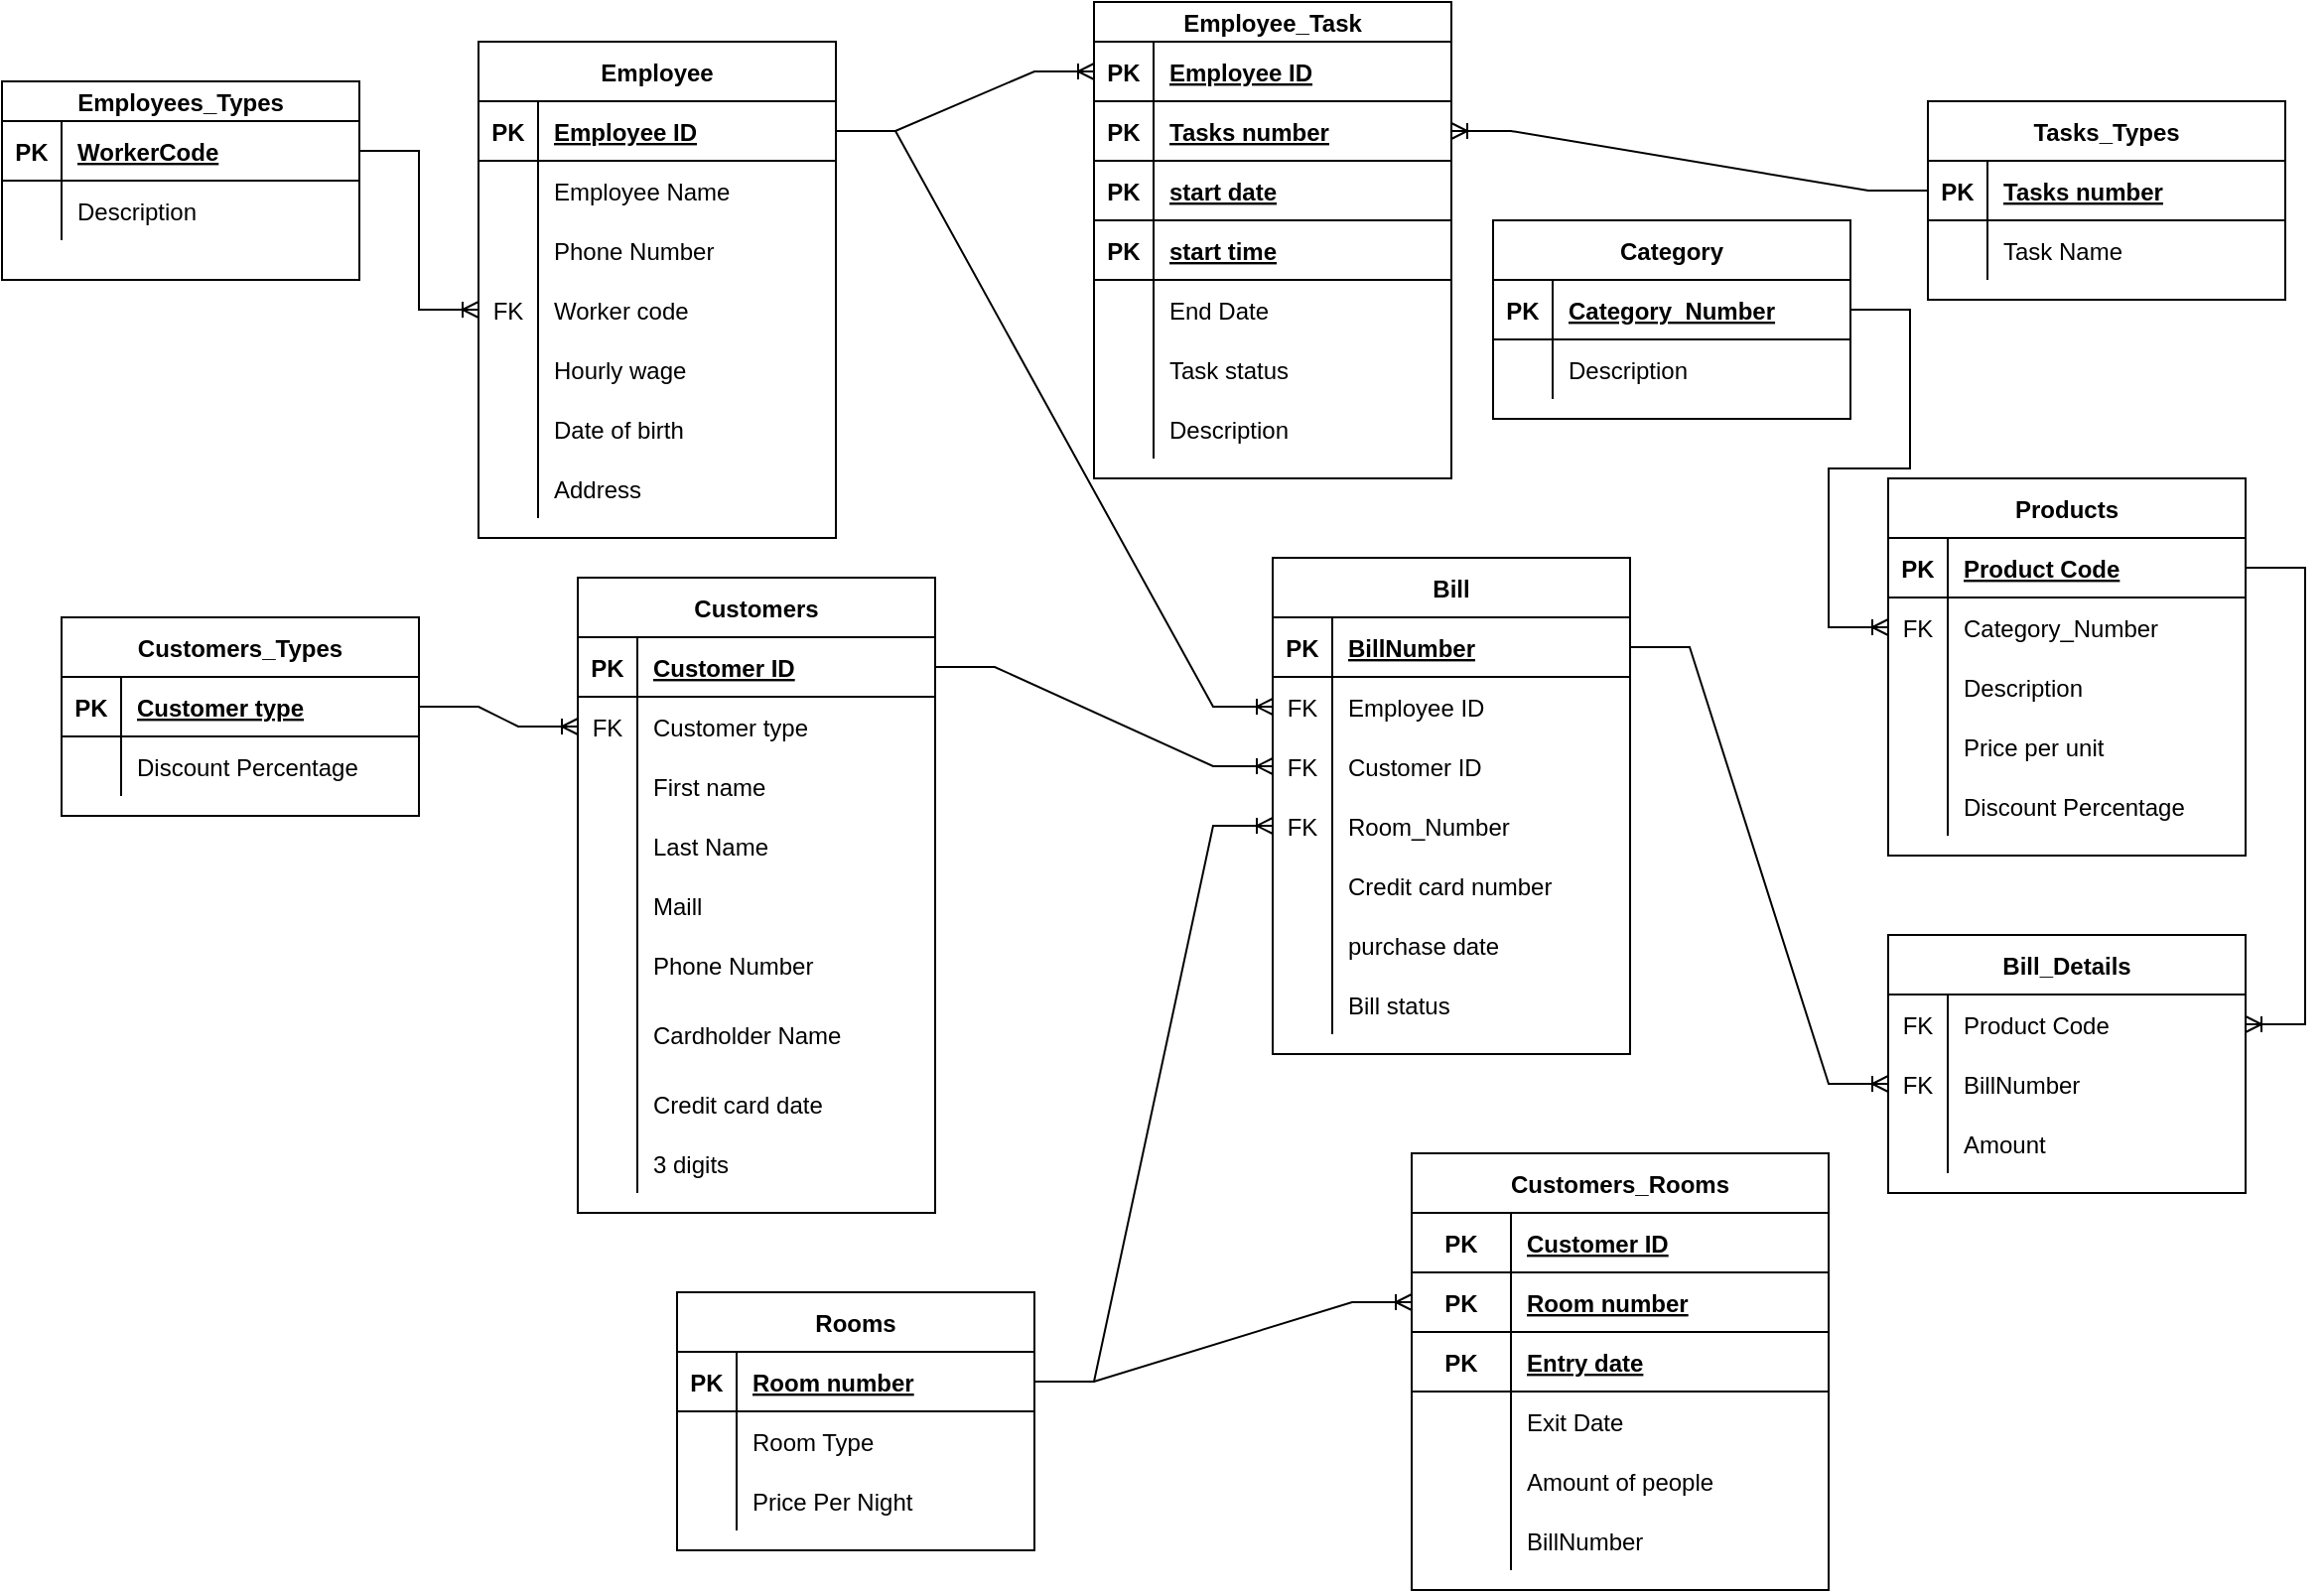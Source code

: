 <mxfile version="20.0.4" type="device"><diagram id="3R-ODE1MdLI807U1HKGz" name="Page-1"><mxGraphModel dx="1826" dy="787" grid="1" gridSize="10" guides="1" tooltips="1" connect="1" arrows="1" fold="1" page="1" pageScale="1" pageWidth="827" pageHeight="1169" math="0" shadow="0"><root><mxCell id="0"/><mxCell id="1" parent="0"/><mxCell id="Ft46z33UBkrA5PGgCABI-1" value="Employees_Types" style="shape=table;startSize=20;container=1;collapsible=1;childLayout=tableLayout;fixedRows=1;rowLines=0;fontStyle=1;align=center;resizeLast=1;" parent="1" vertex="1"><mxGeometry x="310" y="150" width="180" height="100" as="geometry"/></mxCell><mxCell id="Ft46z33UBkrA5PGgCABI-2" value="" style="shape=partialRectangle;collapsible=0;dropTarget=0;pointerEvents=0;fillColor=none;top=0;left=0;bottom=1;right=0;points=[[0,0.5],[1,0.5]];portConstraint=eastwest;" parent="Ft46z33UBkrA5PGgCABI-1" vertex="1"><mxGeometry y="20" width="180" height="30" as="geometry"/></mxCell><mxCell id="Ft46z33UBkrA5PGgCABI-3" value="PK" style="shape=partialRectangle;connectable=0;fillColor=none;top=0;left=0;bottom=0;right=0;fontStyle=1;overflow=hidden;" parent="Ft46z33UBkrA5PGgCABI-2" vertex="1"><mxGeometry width="30" height="30" as="geometry"><mxRectangle width="30" height="30" as="alternateBounds"/></mxGeometry></mxCell><mxCell id="Ft46z33UBkrA5PGgCABI-4" value="WorkerCode" style="shape=partialRectangle;connectable=0;fillColor=none;top=0;left=0;bottom=0;right=0;align=left;spacingLeft=6;fontStyle=5;overflow=hidden;" parent="Ft46z33UBkrA5PGgCABI-2" vertex="1"><mxGeometry x="30" width="150" height="30" as="geometry"><mxRectangle width="150" height="30" as="alternateBounds"/></mxGeometry></mxCell><mxCell id="Ft46z33UBkrA5PGgCABI-5" value="" style="shape=partialRectangle;collapsible=0;dropTarget=0;pointerEvents=0;fillColor=none;top=0;left=0;bottom=0;right=0;points=[[0,0.5],[1,0.5]];portConstraint=eastwest;" parent="Ft46z33UBkrA5PGgCABI-1" vertex="1"><mxGeometry y="50" width="180" height="30" as="geometry"/></mxCell><mxCell id="Ft46z33UBkrA5PGgCABI-6" value="" style="shape=partialRectangle;connectable=0;fillColor=none;top=0;left=0;bottom=0;right=0;editable=1;overflow=hidden;" parent="Ft46z33UBkrA5PGgCABI-5" vertex="1"><mxGeometry width="30" height="30" as="geometry"><mxRectangle width="30" height="30" as="alternateBounds"/></mxGeometry></mxCell><mxCell id="Ft46z33UBkrA5PGgCABI-7" value="Description" style="shape=partialRectangle;connectable=0;fillColor=none;top=0;left=0;bottom=0;right=0;align=left;spacingLeft=6;overflow=hidden;" parent="Ft46z33UBkrA5PGgCABI-5" vertex="1"><mxGeometry x="30" width="150" height="30" as="geometry"><mxRectangle width="150" height="30" as="alternateBounds"/></mxGeometry></mxCell><mxCell id="Ft46z33UBkrA5PGgCABI-14" value="Employee" style="shape=table;startSize=30;container=1;collapsible=1;childLayout=tableLayout;fixedRows=1;rowLines=0;fontStyle=1;align=center;resizeLast=1;" parent="1" vertex="1"><mxGeometry x="550" y="130" width="180" height="250" as="geometry"/></mxCell><mxCell id="Ft46z33UBkrA5PGgCABI-15" value="" style="shape=partialRectangle;collapsible=0;dropTarget=0;pointerEvents=0;fillColor=none;top=0;left=0;bottom=1;right=0;points=[[0,0.5],[1,0.5]];portConstraint=eastwest;" parent="Ft46z33UBkrA5PGgCABI-14" vertex="1"><mxGeometry y="30" width="180" height="30" as="geometry"/></mxCell><mxCell id="Ft46z33UBkrA5PGgCABI-16" value="PK" style="shape=partialRectangle;connectable=0;fillColor=none;top=0;left=0;bottom=0;right=0;fontStyle=1;overflow=hidden;" parent="Ft46z33UBkrA5PGgCABI-15" vertex="1"><mxGeometry width="30" height="30" as="geometry"><mxRectangle width="30" height="30" as="alternateBounds"/></mxGeometry></mxCell><mxCell id="Ft46z33UBkrA5PGgCABI-17" value="Employee ID" style="shape=partialRectangle;connectable=0;fillColor=none;top=0;left=0;bottom=0;right=0;align=left;spacingLeft=6;fontStyle=5;overflow=hidden;" parent="Ft46z33UBkrA5PGgCABI-15" vertex="1"><mxGeometry x="30" width="150" height="30" as="geometry"><mxRectangle width="150" height="30" as="alternateBounds"/></mxGeometry></mxCell><mxCell id="Ft46z33UBkrA5PGgCABI-18" value="" style="shape=partialRectangle;collapsible=0;dropTarget=0;pointerEvents=0;fillColor=none;top=0;left=0;bottom=0;right=0;points=[[0,0.5],[1,0.5]];portConstraint=eastwest;" parent="Ft46z33UBkrA5PGgCABI-14" vertex="1"><mxGeometry y="60" width="180" height="30" as="geometry"/></mxCell><mxCell id="Ft46z33UBkrA5PGgCABI-19" value="" style="shape=partialRectangle;connectable=0;fillColor=none;top=0;left=0;bottom=0;right=0;editable=1;overflow=hidden;" parent="Ft46z33UBkrA5PGgCABI-18" vertex="1"><mxGeometry width="30" height="30" as="geometry"><mxRectangle width="30" height="30" as="alternateBounds"/></mxGeometry></mxCell><mxCell id="Ft46z33UBkrA5PGgCABI-20" value="Employee Name" style="shape=partialRectangle;connectable=0;fillColor=none;top=0;left=0;bottom=0;right=0;align=left;spacingLeft=6;overflow=hidden;" parent="Ft46z33UBkrA5PGgCABI-18" vertex="1"><mxGeometry x="30" width="150" height="30" as="geometry"><mxRectangle width="150" height="30" as="alternateBounds"/></mxGeometry></mxCell><mxCell id="Ft46z33UBkrA5PGgCABI-21" value="" style="shape=partialRectangle;collapsible=0;dropTarget=0;pointerEvents=0;fillColor=none;top=0;left=0;bottom=0;right=0;points=[[0,0.5],[1,0.5]];portConstraint=eastwest;" parent="Ft46z33UBkrA5PGgCABI-14" vertex="1"><mxGeometry y="90" width="180" height="30" as="geometry"/></mxCell><mxCell id="Ft46z33UBkrA5PGgCABI-22" value="" style="shape=partialRectangle;connectable=0;fillColor=none;top=0;left=0;bottom=0;right=0;editable=1;overflow=hidden;" parent="Ft46z33UBkrA5PGgCABI-21" vertex="1"><mxGeometry width="30" height="30" as="geometry"><mxRectangle width="30" height="30" as="alternateBounds"/></mxGeometry></mxCell><mxCell id="Ft46z33UBkrA5PGgCABI-23" value="Phone Number" style="shape=partialRectangle;connectable=0;fillColor=none;top=0;left=0;bottom=0;right=0;align=left;spacingLeft=6;overflow=hidden;" parent="Ft46z33UBkrA5PGgCABI-21" vertex="1"><mxGeometry x="30" width="150" height="30" as="geometry"><mxRectangle width="150" height="30" as="alternateBounds"/></mxGeometry></mxCell><mxCell id="Ft46z33UBkrA5PGgCABI-27" value="" style="shape=partialRectangle;collapsible=0;dropTarget=0;pointerEvents=0;fillColor=none;top=0;left=0;bottom=0;right=0;points=[[0,0.5],[1,0.5]];portConstraint=eastwest;" parent="Ft46z33UBkrA5PGgCABI-14" vertex="1"><mxGeometry y="120" width="180" height="30" as="geometry"/></mxCell><mxCell id="Ft46z33UBkrA5PGgCABI-28" value="FK" style="shape=partialRectangle;connectable=0;fillColor=none;top=0;left=0;bottom=0;right=0;fontStyle=0;overflow=hidden;" parent="Ft46z33UBkrA5PGgCABI-27" vertex="1"><mxGeometry width="30" height="30" as="geometry"><mxRectangle width="30" height="30" as="alternateBounds"/></mxGeometry></mxCell><mxCell id="Ft46z33UBkrA5PGgCABI-29" value="Worker code" style="shape=partialRectangle;connectable=0;fillColor=none;top=0;left=0;bottom=0;right=0;align=left;spacingLeft=6;fontStyle=0;overflow=hidden;" parent="Ft46z33UBkrA5PGgCABI-27" vertex="1"><mxGeometry x="30" width="150" height="30" as="geometry"><mxRectangle width="150" height="30" as="alternateBounds"/></mxGeometry></mxCell><mxCell id="Ft46z33UBkrA5PGgCABI-24" value="" style="shape=partialRectangle;collapsible=0;dropTarget=0;pointerEvents=0;fillColor=none;top=0;left=0;bottom=0;right=0;points=[[0,0.5],[1,0.5]];portConstraint=eastwest;" parent="Ft46z33UBkrA5PGgCABI-14" vertex="1"><mxGeometry y="150" width="180" height="30" as="geometry"/></mxCell><mxCell id="Ft46z33UBkrA5PGgCABI-25" value="" style="shape=partialRectangle;connectable=0;fillColor=none;top=0;left=0;bottom=0;right=0;editable=1;overflow=hidden;" parent="Ft46z33UBkrA5PGgCABI-24" vertex="1"><mxGeometry width="30" height="30" as="geometry"><mxRectangle width="30" height="30" as="alternateBounds"/></mxGeometry></mxCell><mxCell id="Ft46z33UBkrA5PGgCABI-26" value="Hourly wage" style="shape=partialRectangle;connectable=0;fillColor=none;top=0;left=0;bottom=0;right=0;align=left;spacingLeft=6;overflow=hidden;" parent="Ft46z33UBkrA5PGgCABI-24" vertex="1"><mxGeometry x="30" width="150" height="30" as="geometry"><mxRectangle width="150" height="30" as="alternateBounds"/></mxGeometry></mxCell><mxCell id="srw847DepCw4jBBy-Ch2-3" value="" style="shape=tableRow;horizontal=0;startSize=0;swimlaneHead=0;swimlaneBody=0;fillColor=none;collapsible=0;dropTarget=0;points=[[0,0.5],[1,0.5]];portConstraint=eastwest;top=0;left=0;right=0;bottom=0;" parent="Ft46z33UBkrA5PGgCABI-14" vertex="1"><mxGeometry y="180" width="180" height="30" as="geometry"/></mxCell><mxCell id="srw847DepCw4jBBy-Ch2-4" value="" style="shape=partialRectangle;connectable=0;fillColor=none;top=0;left=0;bottom=0;right=0;editable=1;overflow=hidden;" parent="srw847DepCw4jBBy-Ch2-3" vertex="1"><mxGeometry width="30" height="30" as="geometry"><mxRectangle width="30" height="30" as="alternateBounds"/></mxGeometry></mxCell><mxCell id="srw847DepCw4jBBy-Ch2-5" value="Date of birth" style="shape=partialRectangle;connectable=0;fillColor=none;top=0;left=0;bottom=0;right=0;align=left;spacingLeft=6;overflow=hidden;" parent="srw847DepCw4jBBy-Ch2-3" vertex="1"><mxGeometry x="30" width="150" height="30" as="geometry"><mxRectangle width="150" height="30" as="alternateBounds"/></mxGeometry></mxCell><mxCell id="srw847DepCw4jBBy-Ch2-6" value="" style="shape=tableRow;horizontal=0;startSize=0;swimlaneHead=0;swimlaneBody=0;fillColor=none;collapsible=0;dropTarget=0;points=[[0,0.5],[1,0.5]];portConstraint=eastwest;top=0;left=0;right=0;bottom=0;" parent="Ft46z33UBkrA5PGgCABI-14" vertex="1"><mxGeometry y="210" width="180" height="30" as="geometry"/></mxCell><mxCell id="srw847DepCw4jBBy-Ch2-7" value="" style="shape=partialRectangle;connectable=0;fillColor=none;top=0;left=0;bottom=0;right=0;editable=1;overflow=hidden;" parent="srw847DepCw4jBBy-Ch2-6" vertex="1"><mxGeometry width="30" height="30" as="geometry"><mxRectangle width="30" height="30" as="alternateBounds"/></mxGeometry></mxCell><mxCell id="srw847DepCw4jBBy-Ch2-8" value="Address" style="shape=partialRectangle;connectable=0;fillColor=none;top=0;left=0;bottom=0;right=0;align=left;spacingLeft=6;overflow=hidden;" parent="srw847DepCw4jBBy-Ch2-6" vertex="1"><mxGeometry x="30" width="150" height="30" as="geometry"><mxRectangle width="150" height="30" as="alternateBounds"/></mxGeometry></mxCell><mxCell id="Ft46z33UBkrA5PGgCABI-30" value="" style="edgeStyle=entityRelationEdgeStyle;fontSize=12;html=1;endArrow=ERoneToMany;rounded=0;exitX=1;exitY=0.5;exitDx=0;exitDy=0;entryX=0;entryY=0.5;entryDx=0;entryDy=0;" parent="1" source="Ft46z33UBkrA5PGgCABI-2" target="Ft46z33UBkrA5PGgCABI-27" edge="1"><mxGeometry width="100" height="100" relative="1" as="geometry"><mxPoint x="360" y="310" as="sourcePoint"/><mxPoint x="460" y="210" as="targetPoint"/></mxGeometry></mxCell><mxCell id="Ft46z33UBkrA5PGgCABI-31" value="Tasks_Types" style="shape=table;startSize=30;container=1;collapsible=1;childLayout=tableLayout;fixedRows=1;rowLines=0;fontStyle=1;align=center;resizeLast=1;" parent="1" vertex="1"><mxGeometry x="1280" y="160" width="180" height="100" as="geometry"/></mxCell><mxCell id="Ft46z33UBkrA5PGgCABI-32" value="" style="shape=partialRectangle;collapsible=0;dropTarget=0;pointerEvents=0;fillColor=none;top=0;left=0;bottom=1;right=0;points=[[0,0.5],[1,0.5]];portConstraint=eastwest;" parent="Ft46z33UBkrA5PGgCABI-31" vertex="1"><mxGeometry y="30" width="180" height="30" as="geometry"/></mxCell><mxCell id="Ft46z33UBkrA5PGgCABI-33" value="PK" style="shape=partialRectangle;connectable=0;fillColor=none;top=0;left=0;bottom=0;right=0;fontStyle=1;overflow=hidden;" parent="Ft46z33UBkrA5PGgCABI-32" vertex="1"><mxGeometry width="30" height="30" as="geometry"><mxRectangle width="30" height="30" as="alternateBounds"/></mxGeometry></mxCell><mxCell id="Ft46z33UBkrA5PGgCABI-34" value="Tasks number" style="shape=partialRectangle;connectable=0;fillColor=none;top=0;left=0;bottom=0;right=0;align=left;spacingLeft=6;fontStyle=5;overflow=hidden;" parent="Ft46z33UBkrA5PGgCABI-32" vertex="1"><mxGeometry x="30" width="150" height="30" as="geometry"><mxRectangle width="150" height="30" as="alternateBounds"/></mxGeometry></mxCell><mxCell id="srw847DepCw4jBBy-Ch2-9" value="" style="shape=tableRow;horizontal=0;startSize=0;swimlaneHead=0;swimlaneBody=0;fillColor=none;collapsible=0;dropTarget=0;points=[[0,0.5],[1,0.5]];portConstraint=eastwest;top=0;left=0;right=0;bottom=0;" parent="Ft46z33UBkrA5PGgCABI-31" vertex="1"><mxGeometry y="60" width="180" height="30" as="geometry"/></mxCell><mxCell id="srw847DepCw4jBBy-Ch2-10" value="" style="shape=partialRectangle;connectable=0;fillColor=none;top=0;left=0;bottom=0;right=0;editable=1;overflow=hidden;" parent="srw847DepCw4jBBy-Ch2-9" vertex="1"><mxGeometry width="30" height="30" as="geometry"><mxRectangle width="30" height="30" as="alternateBounds"/></mxGeometry></mxCell><mxCell id="srw847DepCw4jBBy-Ch2-11" value="Task Name" style="shape=partialRectangle;connectable=0;fillColor=none;top=0;left=0;bottom=0;right=0;align=left;spacingLeft=6;overflow=hidden;" parent="srw847DepCw4jBBy-Ch2-9" vertex="1"><mxGeometry x="30" width="150" height="30" as="geometry"><mxRectangle width="150" height="30" as="alternateBounds"/></mxGeometry></mxCell><mxCell id="Ft46z33UBkrA5PGgCABI-47" value="" style="edgeStyle=entityRelationEdgeStyle;fontSize=12;html=1;endArrow=ERoneToMany;rounded=0;exitX=1;exitY=0.5;exitDx=0;exitDy=0;entryX=0;entryY=0.5;entryDx=0;entryDy=0;" parent="1" source="Ft46z33UBkrA5PGgCABI-15" target="gAj4XBcvzSvpKZZBXhv4-2" edge="1"><mxGeometry width="100" height="100" relative="1" as="geometry"><mxPoint x="360" y="300" as="sourcePoint"/><mxPoint x="730" y="250" as="targetPoint"/></mxGeometry></mxCell><mxCell id="Ft46z33UBkrA5PGgCABI-48" value="Rooms" style="shape=table;startSize=30;container=1;collapsible=1;childLayout=tableLayout;fixedRows=1;rowLines=0;fontStyle=1;align=center;resizeLast=1;" parent="1" vertex="1"><mxGeometry x="650" y="760" width="180" height="130" as="geometry"/></mxCell><mxCell id="Ft46z33UBkrA5PGgCABI-49" value="" style="shape=partialRectangle;collapsible=0;dropTarget=0;pointerEvents=0;fillColor=none;top=0;left=0;bottom=1;right=0;points=[[0,0.5],[1,0.5]];portConstraint=eastwest;" parent="Ft46z33UBkrA5PGgCABI-48" vertex="1"><mxGeometry y="30" width="180" height="30" as="geometry"/></mxCell><mxCell id="Ft46z33UBkrA5PGgCABI-50" value="PK" style="shape=partialRectangle;connectable=0;fillColor=none;top=0;left=0;bottom=0;right=0;fontStyle=1;overflow=hidden;" parent="Ft46z33UBkrA5PGgCABI-49" vertex="1"><mxGeometry width="30" height="30" as="geometry"><mxRectangle width="30" height="30" as="alternateBounds"/></mxGeometry></mxCell><mxCell id="Ft46z33UBkrA5PGgCABI-51" value="Room number" style="shape=partialRectangle;connectable=0;fillColor=none;top=0;left=0;bottom=0;right=0;align=left;spacingLeft=6;fontStyle=5;overflow=hidden;" parent="Ft46z33UBkrA5PGgCABI-49" vertex="1"><mxGeometry x="30" width="150" height="30" as="geometry"><mxRectangle width="150" height="30" as="alternateBounds"/></mxGeometry></mxCell><mxCell id="srw847DepCw4jBBy-Ch2-20" value="" style="shape=tableRow;horizontal=0;startSize=0;swimlaneHead=0;swimlaneBody=0;fillColor=none;collapsible=0;dropTarget=0;points=[[0,0.5],[1,0.5]];portConstraint=eastwest;top=0;left=0;right=0;bottom=0;" parent="Ft46z33UBkrA5PGgCABI-48" vertex="1"><mxGeometry y="60" width="180" height="30" as="geometry"/></mxCell><mxCell id="srw847DepCw4jBBy-Ch2-21" value="" style="shape=partialRectangle;connectable=0;fillColor=none;top=0;left=0;bottom=0;right=0;editable=1;overflow=hidden;" parent="srw847DepCw4jBBy-Ch2-20" vertex="1"><mxGeometry width="30" height="30" as="geometry"><mxRectangle width="30" height="30" as="alternateBounds"/></mxGeometry></mxCell><mxCell id="srw847DepCw4jBBy-Ch2-22" value="Room Type" style="shape=partialRectangle;connectable=0;fillColor=none;top=0;left=0;bottom=0;right=0;align=left;spacingLeft=6;overflow=hidden;" parent="srw847DepCw4jBBy-Ch2-20" vertex="1"><mxGeometry x="30" width="150" height="30" as="geometry"><mxRectangle width="150" height="30" as="alternateBounds"/></mxGeometry></mxCell><mxCell id="srw847DepCw4jBBy-Ch2-23" value="" style="shape=tableRow;horizontal=0;startSize=0;swimlaneHead=0;swimlaneBody=0;fillColor=none;collapsible=0;dropTarget=0;points=[[0,0.5],[1,0.5]];portConstraint=eastwest;top=0;left=0;right=0;bottom=0;" parent="Ft46z33UBkrA5PGgCABI-48" vertex="1"><mxGeometry y="90" width="180" height="30" as="geometry"/></mxCell><mxCell id="srw847DepCw4jBBy-Ch2-24" value="" style="shape=partialRectangle;connectable=0;fillColor=none;top=0;left=0;bottom=0;right=0;editable=1;overflow=hidden;" parent="srw847DepCw4jBBy-Ch2-23" vertex="1"><mxGeometry width="30" height="30" as="geometry"><mxRectangle width="30" height="30" as="alternateBounds"/></mxGeometry></mxCell><mxCell id="srw847DepCw4jBBy-Ch2-25" value="Price Per Night" style="shape=partialRectangle;connectable=0;fillColor=none;top=0;left=0;bottom=0;right=0;align=left;spacingLeft=6;overflow=hidden;" parent="srw847DepCw4jBBy-Ch2-23" vertex="1"><mxGeometry x="30" width="150" height="30" as="geometry"><mxRectangle width="150" height="30" as="alternateBounds"/></mxGeometry></mxCell><mxCell id="Ft46z33UBkrA5PGgCABI-64" value="Customers_Rooms" style="shape=table;startSize=30;container=1;collapsible=1;childLayout=tableLayout;fixedRows=1;rowLines=0;fontStyle=1;align=center;resizeLast=1;" parent="1" vertex="1"><mxGeometry x="1020" y="690" width="210" height="220" as="geometry"/></mxCell><mxCell id="gAj4XBcvzSvpKZZBXhv4-71" value="" style="shape=tableRow;horizontal=0;startSize=0;swimlaneHead=0;swimlaneBody=0;fillColor=none;collapsible=0;dropTarget=0;points=[[0,0.5],[1,0.5]];portConstraint=eastwest;top=0;left=0;right=0;bottom=1;" parent="Ft46z33UBkrA5PGgCABI-64" vertex="1"><mxGeometry y="30" width="210" height="30" as="geometry"/></mxCell><mxCell id="gAj4XBcvzSvpKZZBXhv4-72" value="PK" style="shape=partialRectangle;connectable=0;fillColor=none;top=0;left=0;bottom=0;right=0;fontStyle=1;overflow=hidden;" parent="gAj4XBcvzSvpKZZBXhv4-71" vertex="1"><mxGeometry width="50" height="30" as="geometry"><mxRectangle width="50" height="30" as="alternateBounds"/></mxGeometry></mxCell><mxCell id="gAj4XBcvzSvpKZZBXhv4-73" value="Customer ID" style="shape=partialRectangle;connectable=0;fillColor=none;top=0;left=0;bottom=0;right=0;align=left;spacingLeft=6;fontStyle=5;overflow=hidden;" parent="gAj4XBcvzSvpKZZBXhv4-71" vertex="1"><mxGeometry x="50" width="160" height="30" as="geometry"><mxRectangle width="160" height="30" as="alternateBounds"/></mxGeometry></mxCell><mxCell id="gAj4XBcvzSvpKZZBXhv4-62" value="" style="shape=tableRow;horizontal=0;startSize=0;swimlaneHead=0;swimlaneBody=0;fillColor=none;collapsible=0;dropTarget=0;points=[[0,0.5],[1,0.5]];portConstraint=eastwest;top=0;left=0;right=0;bottom=1;" parent="Ft46z33UBkrA5PGgCABI-64" vertex="1"><mxGeometry y="60" width="210" height="30" as="geometry"/></mxCell><mxCell id="gAj4XBcvzSvpKZZBXhv4-63" value="PK" style="shape=partialRectangle;connectable=0;fillColor=none;top=0;left=0;bottom=0;right=0;fontStyle=1;overflow=hidden;" parent="gAj4XBcvzSvpKZZBXhv4-62" vertex="1"><mxGeometry width="50" height="30" as="geometry"><mxRectangle width="50" height="30" as="alternateBounds"/></mxGeometry></mxCell><mxCell id="gAj4XBcvzSvpKZZBXhv4-64" value="Room number" style="shape=partialRectangle;connectable=0;fillColor=none;top=0;left=0;bottom=0;right=0;align=left;spacingLeft=6;fontStyle=5;overflow=hidden;" parent="gAj4XBcvzSvpKZZBXhv4-62" vertex="1"><mxGeometry x="50" width="160" height="30" as="geometry"><mxRectangle width="160" height="30" as="alternateBounds"/></mxGeometry></mxCell><mxCell id="gAj4XBcvzSvpKZZBXhv4-74" value="" style="shape=tableRow;horizontal=0;startSize=0;swimlaneHead=0;swimlaneBody=0;fillColor=none;collapsible=0;dropTarget=0;points=[[0,0.5],[1,0.5]];portConstraint=eastwest;top=0;left=0;right=0;bottom=1;" parent="Ft46z33UBkrA5PGgCABI-64" vertex="1"><mxGeometry y="90" width="210" height="30" as="geometry"/></mxCell><mxCell id="gAj4XBcvzSvpKZZBXhv4-75" value="PK" style="shape=partialRectangle;connectable=0;fillColor=none;top=0;left=0;bottom=0;right=0;fontStyle=1;overflow=hidden;" parent="gAj4XBcvzSvpKZZBXhv4-74" vertex="1"><mxGeometry width="50" height="30" as="geometry"><mxRectangle width="50" height="30" as="alternateBounds"/></mxGeometry></mxCell><mxCell id="gAj4XBcvzSvpKZZBXhv4-76" value="Entry date" style="shape=partialRectangle;connectable=0;fillColor=none;top=0;left=0;bottom=0;right=0;align=left;spacingLeft=6;fontStyle=5;overflow=hidden;" parent="gAj4XBcvzSvpKZZBXhv4-74" vertex="1"><mxGeometry x="50" width="160" height="30" as="geometry"><mxRectangle width="160" height="30" as="alternateBounds"/></mxGeometry></mxCell><mxCell id="srw847DepCw4jBBy-Ch2-31" value="" style="shape=tableRow;horizontal=0;startSize=0;swimlaneHead=0;swimlaneBody=0;fillColor=none;collapsible=0;dropTarget=0;points=[[0,0.5],[1,0.5]];portConstraint=eastwest;top=0;left=0;right=0;bottom=0;" parent="Ft46z33UBkrA5PGgCABI-64" vertex="1"><mxGeometry y="120" width="210" height="30" as="geometry"/></mxCell><mxCell id="srw847DepCw4jBBy-Ch2-32" value="" style="shape=partialRectangle;connectable=0;fillColor=none;top=0;left=0;bottom=0;right=0;editable=1;overflow=hidden;" parent="srw847DepCw4jBBy-Ch2-31" vertex="1"><mxGeometry width="50" height="30" as="geometry"><mxRectangle width="50" height="30" as="alternateBounds"/></mxGeometry></mxCell><mxCell id="srw847DepCw4jBBy-Ch2-33" value="Exit Date" style="shape=partialRectangle;connectable=0;fillColor=none;top=0;left=0;bottom=0;right=0;align=left;spacingLeft=6;overflow=hidden;" parent="srw847DepCw4jBBy-Ch2-31" vertex="1"><mxGeometry x="50" width="160" height="30" as="geometry"><mxRectangle width="160" height="30" as="alternateBounds"/></mxGeometry></mxCell><mxCell id="srw847DepCw4jBBy-Ch2-34" value="" style="shape=tableRow;horizontal=0;startSize=0;swimlaneHead=0;swimlaneBody=0;fillColor=none;collapsible=0;dropTarget=0;points=[[0,0.5],[1,0.5]];portConstraint=eastwest;top=0;left=0;right=0;bottom=0;" parent="Ft46z33UBkrA5PGgCABI-64" vertex="1"><mxGeometry y="150" width="210" height="30" as="geometry"/></mxCell><mxCell id="srw847DepCw4jBBy-Ch2-35" value="" style="shape=partialRectangle;connectable=0;fillColor=none;top=0;left=0;bottom=0;right=0;editable=1;overflow=hidden;" parent="srw847DepCw4jBBy-Ch2-34" vertex="1"><mxGeometry width="50" height="30" as="geometry"><mxRectangle width="50" height="30" as="alternateBounds"/></mxGeometry></mxCell><mxCell id="srw847DepCw4jBBy-Ch2-36" value="Amount of people" style="shape=partialRectangle;connectable=0;fillColor=none;top=0;left=0;bottom=0;right=0;align=left;spacingLeft=6;overflow=hidden;" parent="srw847DepCw4jBBy-Ch2-34" vertex="1"><mxGeometry x="50" width="160" height="30" as="geometry"><mxRectangle width="160" height="30" as="alternateBounds"/></mxGeometry></mxCell><mxCell id="gAj4XBcvzSvpKZZBXhv4-77" value="" style="shape=tableRow;horizontal=0;startSize=0;swimlaneHead=0;swimlaneBody=0;fillColor=none;collapsible=0;dropTarget=0;points=[[0,0.5],[1,0.5]];portConstraint=eastwest;top=0;left=0;right=0;bottom=0;" parent="Ft46z33UBkrA5PGgCABI-64" vertex="1"><mxGeometry y="180" width="210" height="30" as="geometry"/></mxCell><mxCell id="gAj4XBcvzSvpKZZBXhv4-78" value="" style="shape=partialRectangle;connectable=0;fillColor=none;top=0;left=0;bottom=0;right=0;editable=1;overflow=hidden;" parent="gAj4XBcvzSvpKZZBXhv4-77" vertex="1"><mxGeometry width="50" height="30" as="geometry"><mxRectangle width="50" height="30" as="alternateBounds"/></mxGeometry></mxCell><mxCell id="gAj4XBcvzSvpKZZBXhv4-79" value="BillNumber" style="shape=partialRectangle;connectable=0;fillColor=none;top=0;left=0;bottom=0;right=0;align=left;spacingLeft=6;overflow=hidden;fontStyle=0" parent="gAj4XBcvzSvpKZZBXhv4-77" vertex="1"><mxGeometry x="50" width="160" height="30" as="geometry"><mxRectangle width="160" height="30" as="alternateBounds"/></mxGeometry></mxCell><mxCell id="Ft46z33UBkrA5PGgCABI-81" value="Customers" style="shape=table;startSize=30;container=1;collapsible=1;childLayout=tableLayout;fixedRows=1;rowLines=0;fontStyle=1;align=center;resizeLast=1;" parent="1" vertex="1"><mxGeometry x="600" y="400" width="180" height="320" as="geometry"/></mxCell><mxCell id="Ft46z33UBkrA5PGgCABI-82" value="" style="shape=partialRectangle;collapsible=0;dropTarget=0;pointerEvents=0;fillColor=none;top=0;left=0;bottom=1;right=0;points=[[0,0.5],[1,0.5]];portConstraint=eastwest;" parent="Ft46z33UBkrA5PGgCABI-81" vertex="1"><mxGeometry y="30" width="180" height="30" as="geometry"/></mxCell><mxCell id="Ft46z33UBkrA5PGgCABI-83" value="PK" style="shape=partialRectangle;connectable=0;fillColor=none;top=0;left=0;bottom=0;right=0;fontStyle=1;overflow=hidden;" parent="Ft46z33UBkrA5PGgCABI-82" vertex="1"><mxGeometry width="30" height="30" as="geometry"><mxRectangle width="30" height="30" as="alternateBounds"/></mxGeometry></mxCell><mxCell id="Ft46z33UBkrA5PGgCABI-84" value="Customer ID" style="shape=partialRectangle;connectable=0;fillColor=none;top=0;left=0;bottom=0;right=0;align=left;spacingLeft=6;fontStyle=5;overflow=hidden;" parent="Ft46z33UBkrA5PGgCABI-82" vertex="1"><mxGeometry x="30" width="150" height="30" as="geometry"><mxRectangle width="150" height="30" as="alternateBounds"/></mxGeometry></mxCell><mxCell id="Ft46z33UBkrA5PGgCABI-94" value="" style="shape=partialRectangle;collapsible=0;dropTarget=0;pointerEvents=0;fillColor=none;top=0;left=0;bottom=0;right=0;points=[[0,0.5],[1,0.5]];portConstraint=eastwest;" parent="Ft46z33UBkrA5PGgCABI-81" vertex="1"><mxGeometry y="60" width="180" height="30" as="geometry"/></mxCell><mxCell id="Ft46z33UBkrA5PGgCABI-95" value="FK" style="shape=partialRectangle;connectable=0;fillColor=none;top=0;left=0;bottom=0;right=0;fontStyle=0;overflow=hidden;" parent="Ft46z33UBkrA5PGgCABI-94" vertex="1"><mxGeometry width="30" height="30" as="geometry"><mxRectangle width="30" height="30" as="alternateBounds"/></mxGeometry></mxCell><mxCell id="Ft46z33UBkrA5PGgCABI-96" value="Customer type" style="shape=partialRectangle;connectable=0;fillColor=none;top=0;left=0;bottom=0;right=0;align=left;spacingLeft=6;fontStyle=0;overflow=hidden;" parent="Ft46z33UBkrA5PGgCABI-94" vertex="1"><mxGeometry x="30" width="150" height="30" as="geometry"><mxRectangle width="150" height="30" as="alternateBounds"/></mxGeometry></mxCell><mxCell id="Ft46z33UBkrA5PGgCABI-85" value="" style="shape=partialRectangle;collapsible=0;dropTarget=0;pointerEvents=0;fillColor=none;top=0;left=0;bottom=0;right=0;points=[[0,0.5],[1,0.5]];portConstraint=eastwest;" parent="Ft46z33UBkrA5PGgCABI-81" vertex="1"><mxGeometry y="90" width="180" height="30" as="geometry"/></mxCell><mxCell id="Ft46z33UBkrA5PGgCABI-86" value="" style="shape=partialRectangle;connectable=0;fillColor=none;top=0;left=0;bottom=0;right=0;editable=1;overflow=hidden;" parent="Ft46z33UBkrA5PGgCABI-85" vertex="1"><mxGeometry width="30" height="30" as="geometry"><mxRectangle width="30" height="30" as="alternateBounds"/></mxGeometry></mxCell><mxCell id="Ft46z33UBkrA5PGgCABI-87" value="First name" style="shape=partialRectangle;connectable=0;fillColor=none;top=0;left=0;bottom=0;right=0;align=left;spacingLeft=6;overflow=hidden;" parent="Ft46z33UBkrA5PGgCABI-85" vertex="1"><mxGeometry x="30" width="150" height="30" as="geometry"><mxRectangle width="150" height="30" as="alternateBounds"/></mxGeometry></mxCell><mxCell id="Ft46z33UBkrA5PGgCABI-88" value="" style="shape=partialRectangle;collapsible=0;dropTarget=0;pointerEvents=0;fillColor=none;top=0;left=0;bottom=0;right=0;points=[[0,0.5],[1,0.5]];portConstraint=eastwest;" parent="Ft46z33UBkrA5PGgCABI-81" vertex="1"><mxGeometry y="120" width="180" height="30" as="geometry"/></mxCell><mxCell id="Ft46z33UBkrA5PGgCABI-89" value="" style="shape=partialRectangle;connectable=0;fillColor=none;top=0;left=0;bottom=0;right=0;editable=1;overflow=hidden;" parent="Ft46z33UBkrA5PGgCABI-88" vertex="1"><mxGeometry width="30" height="30" as="geometry"><mxRectangle width="30" height="30" as="alternateBounds"/></mxGeometry></mxCell><mxCell id="Ft46z33UBkrA5PGgCABI-90" value="Last Name" style="shape=partialRectangle;connectable=0;fillColor=none;top=0;left=0;bottom=0;right=0;align=left;spacingLeft=6;overflow=hidden;" parent="Ft46z33UBkrA5PGgCABI-88" vertex="1"><mxGeometry x="30" width="150" height="30" as="geometry"><mxRectangle width="150" height="30" as="alternateBounds"/></mxGeometry></mxCell><mxCell id="Ft46z33UBkrA5PGgCABI-91" value="" style="shape=partialRectangle;collapsible=0;dropTarget=0;pointerEvents=0;fillColor=none;top=0;left=0;bottom=0;right=0;points=[[0,0.5],[1,0.5]];portConstraint=eastwest;" parent="Ft46z33UBkrA5PGgCABI-81" vertex="1"><mxGeometry y="150" width="180" height="30" as="geometry"/></mxCell><mxCell id="Ft46z33UBkrA5PGgCABI-92" value="" style="shape=partialRectangle;connectable=0;fillColor=none;top=0;left=0;bottom=0;right=0;editable=1;overflow=hidden;" parent="Ft46z33UBkrA5PGgCABI-91" vertex="1"><mxGeometry width="30" height="30" as="geometry"><mxRectangle width="30" height="30" as="alternateBounds"/></mxGeometry></mxCell><mxCell id="Ft46z33UBkrA5PGgCABI-93" value="Maill" style="shape=partialRectangle;connectable=0;fillColor=none;top=0;left=0;bottom=0;right=0;align=left;spacingLeft=6;overflow=hidden;" parent="Ft46z33UBkrA5PGgCABI-91" vertex="1"><mxGeometry x="30" width="150" height="30" as="geometry"><mxRectangle width="150" height="30" as="alternateBounds"/></mxGeometry></mxCell><mxCell id="Ft46z33UBkrA5PGgCABI-97" value="" style="shape=partialRectangle;collapsible=0;dropTarget=0;pointerEvents=0;fillColor=none;top=0;left=0;bottom=0;right=0;points=[[0,0.5],[1,0.5]];portConstraint=eastwest;" parent="Ft46z33UBkrA5PGgCABI-81" vertex="1"><mxGeometry y="180" width="180" height="30" as="geometry"/></mxCell><mxCell id="Ft46z33UBkrA5PGgCABI-98" value="" style="shape=partialRectangle;connectable=0;fillColor=none;top=0;left=0;bottom=0;right=0;editable=1;overflow=hidden;" parent="Ft46z33UBkrA5PGgCABI-97" vertex="1"><mxGeometry width="30" height="30" as="geometry"><mxRectangle width="30" height="30" as="alternateBounds"/></mxGeometry></mxCell><mxCell id="Ft46z33UBkrA5PGgCABI-99" value="Phone Number" style="shape=partialRectangle;connectable=0;fillColor=none;top=0;left=0;bottom=0;right=0;align=left;spacingLeft=6;overflow=hidden;" parent="Ft46z33UBkrA5PGgCABI-97" vertex="1"><mxGeometry x="30" width="150" height="30" as="geometry"><mxRectangle width="150" height="30" as="alternateBounds"/></mxGeometry></mxCell><mxCell id="srw847DepCw4jBBy-Ch2-40" value="" style="shape=tableRow;horizontal=0;startSize=0;swimlaneHead=0;swimlaneBody=0;fillColor=none;collapsible=0;dropTarget=0;points=[[0,0.5],[1,0.5]];portConstraint=eastwest;top=0;left=0;right=0;bottom=0;" parent="Ft46z33UBkrA5PGgCABI-81" vertex="1"><mxGeometry y="210" width="180" height="40" as="geometry"/></mxCell><mxCell id="srw847DepCw4jBBy-Ch2-41" value="" style="shape=partialRectangle;connectable=0;fillColor=none;top=0;left=0;bottom=0;right=0;editable=1;overflow=hidden;" parent="srw847DepCw4jBBy-Ch2-40" vertex="1"><mxGeometry width="30" height="40" as="geometry"><mxRectangle width="30" height="40" as="alternateBounds"/></mxGeometry></mxCell><mxCell id="srw847DepCw4jBBy-Ch2-42" value="Cardholder Name" style="shape=partialRectangle;connectable=0;fillColor=none;top=0;left=0;bottom=0;right=0;align=left;spacingLeft=6;overflow=hidden;" parent="srw847DepCw4jBBy-Ch2-40" vertex="1"><mxGeometry x="30" width="150" height="40" as="geometry"><mxRectangle width="150" height="40" as="alternateBounds"/></mxGeometry></mxCell><mxCell id="srw847DepCw4jBBy-Ch2-43" value="" style="shape=tableRow;horizontal=0;startSize=0;swimlaneHead=0;swimlaneBody=0;fillColor=none;collapsible=0;dropTarget=0;points=[[0,0.5],[1,0.5]];portConstraint=eastwest;top=0;left=0;right=0;bottom=0;" parent="Ft46z33UBkrA5PGgCABI-81" vertex="1"><mxGeometry y="250" width="180" height="30" as="geometry"/></mxCell><mxCell id="srw847DepCw4jBBy-Ch2-44" value="" style="shape=partialRectangle;connectable=0;fillColor=none;top=0;left=0;bottom=0;right=0;editable=1;overflow=hidden;" parent="srw847DepCw4jBBy-Ch2-43" vertex="1"><mxGeometry width="30" height="30" as="geometry"><mxRectangle width="30" height="30" as="alternateBounds"/></mxGeometry></mxCell><mxCell id="srw847DepCw4jBBy-Ch2-45" value="Credit card date" style="shape=partialRectangle;connectable=0;fillColor=none;top=0;left=0;bottom=0;right=0;align=left;spacingLeft=6;overflow=hidden;" parent="srw847DepCw4jBBy-Ch2-43" vertex="1"><mxGeometry x="30" width="150" height="30" as="geometry"><mxRectangle width="150" height="30" as="alternateBounds"/></mxGeometry></mxCell><mxCell id="srw847DepCw4jBBy-Ch2-46" value="" style="shape=tableRow;horizontal=0;startSize=0;swimlaneHead=0;swimlaneBody=0;fillColor=none;collapsible=0;dropTarget=0;points=[[0,0.5],[1,0.5]];portConstraint=eastwest;top=0;left=0;right=0;bottom=0;" parent="Ft46z33UBkrA5PGgCABI-81" vertex="1"><mxGeometry y="280" width="180" height="30" as="geometry"/></mxCell><mxCell id="srw847DepCw4jBBy-Ch2-47" value="" style="shape=partialRectangle;connectable=0;fillColor=none;top=0;left=0;bottom=0;right=0;editable=1;overflow=hidden;" parent="srw847DepCw4jBBy-Ch2-46" vertex="1"><mxGeometry width="30" height="30" as="geometry"><mxRectangle width="30" height="30" as="alternateBounds"/></mxGeometry></mxCell><mxCell id="srw847DepCw4jBBy-Ch2-48" value="3 digits" style="shape=partialRectangle;connectable=0;fillColor=none;top=0;left=0;bottom=0;right=0;align=left;spacingLeft=6;overflow=hidden;" parent="srw847DepCw4jBBy-Ch2-46" vertex="1"><mxGeometry x="30" width="150" height="30" as="geometry"><mxRectangle width="150" height="30" as="alternateBounds"/></mxGeometry></mxCell><mxCell id="Ft46z33UBkrA5PGgCABI-104" value="Bill" style="shape=table;startSize=30;container=1;collapsible=1;childLayout=tableLayout;fixedRows=1;rowLines=0;fontStyle=1;align=center;resizeLast=1;" parent="1" vertex="1"><mxGeometry x="950" y="390" width="180" height="250" as="geometry"/></mxCell><mxCell id="Fw3YqIVK-ev9Fs1AGuiM-7" value="" style="shape=tableRow;horizontal=0;startSize=0;swimlaneHead=0;swimlaneBody=0;fillColor=none;collapsible=0;dropTarget=0;points=[[0,0.5],[1,0.5]];portConstraint=eastwest;top=0;left=0;right=0;bottom=1;" parent="Ft46z33UBkrA5PGgCABI-104" vertex="1"><mxGeometry y="30" width="180" height="30" as="geometry"/></mxCell><mxCell id="Fw3YqIVK-ev9Fs1AGuiM-8" value="PK" style="shape=partialRectangle;connectable=0;fillColor=none;top=0;left=0;bottom=0;right=0;fontStyle=1;overflow=hidden;" parent="Fw3YqIVK-ev9Fs1AGuiM-7" vertex="1"><mxGeometry width="30" height="30" as="geometry"><mxRectangle width="30" height="30" as="alternateBounds"/></mxGeometry></mxCell><mxCell id="Fw3YqIVK-ev9Fs1AGuiM-9" value="BillNumber" style="shape=partialRectangle;connectable=0;fillColor=none;top=0;left=0;bottom=0;right=0;align=left;spacingLeft=6;fontStyle=5;overflow=hidden;" parent="Fw3YqIVK-ev9Fs1AGuiM-7" vertex="1"><mxGeometry x="30" width="150" height="30" as="geometry"><mxRectangle width="150" height="30" as="alternateBounds"/></mxGeometry></mxCell><mxCell id="gAj4XBcvzSvpKZZBXhv4-38" value="" style="shape=tableRow;horizontal=0;startSize=0;swimlaneHead=0;swimlaneBody=0;fillColor=none;collapsible=0;dropTarget=0;points=[[0,0.5],[1,0.5]];portConstraint=eastwest;top=0;left=0;right=0;bottom=0;" parent="Ft46z33UBkrA5PGgCABI-104" vertex="1"><mxGeometry y="60" width="180" height="30" as="geometry"/></mxCell><mxCell id="gAj4XBcvzSvpKZZBXhv4-39" value="FK" style="shape=partialRectangle;connectable=0;fillColor=none;top=0;left=0;bottom=0;right=0;fontStyle=0;overflow=hidden;" parent="gAj4XBcvzSvpKZZBXhv4-38" vertex="1"><mxGeometry width="30" height="30" as="geometry"><mxRectangle width="30" height="30" as="alternateBounds"/></mxGeometry></mxCell><mxCell id="gAj4XBcvzSvpKZZBXhv4-40" value="Employee ID" style="shape=partialRectangle;connectable=0;fillColor=none;top=0;left=0;bottom=0;right=0;align=left;spacingLeft=6;fontStyle=0;overflow=hidden;" parent="gAj4XBcvzSvpKZZBXhv4-38" vertex="1"><mxGeometry x="30" width="150" height="30" as="geometry"><mxRectangle width="150" height="30" as="alternateBounds"/></mxGeometry></mxCell><mxCell id="Fw3YqIVK-ev9Fs1AGuiM-10" value="" style="shape=tableRow;horizontal=0;startSize=0;swimlaneHead=0;swimlaneBody=0;fillColor=none;collapsible=0;dropTarget=0;points=[[0,0.5],[1,0.5]];portConstraint=eastwest;top=0;left=0;right=0;bottom=0;" parent="Ft46z33UBkrA5PGgCABI-104" vertex="1"><mxGeometry y="90" width="180" height="30" as="geometry"/></mxCell><mxCell id="Fw3YqIVK-ev9Fs1AGuiM-11" value="FK" style="shape=partialRectangle;connectable=0;fillColor=none;top=0;left=0;bottom=0;right=0;fontStyle=0;overflow=hidden;" parent="Fw3YqIVK-ev9Fs1AGuiM-10" vertex="1"><mxGeometry width="30" height="30" as="geometry"><mxRectangle width="30" height="30" as="alternateBounds"/></mxGeometry></mxCell><mxCell id="Fw3YqIVK-ev9Fs1AGuiM-12" value="Customer ID" style="shape=partialRectangle;connectable=0;fillColor=none;top=0;left=0;bottom=0;right=0;align=left;spacingLeft=6;fontStyle=0;overflow=hidden;" parent="Fw3YqIVK-ev9Fs1AGuiM-10" vertex="1"><mxGeometry x="30" width="150" height="30" as="geometry"><mxRectangle width="150" height="30" as="alternateBounds"/></mxGeometry></mxCell><mxCell id="rq3lj6Z31p7GzLzwCsnI-4" value="" style="shape=tableRow;horizontal=0;startSize=0;swimlaneHead=0;swimlaneBody=0;fillColor=none;collapsible=0;dropTarget=0;points=[[0,0.5],[1,0.5]];portConstraint=eastwest;top=0;left=0;right=0;bottom=0;" parent="Ft46z33UBkrA5PGgCABI-104" vertex="1"><mxGeometry y="120" width="180" height="30" as="geometry"/></mxCell><mxCell id="rq3lj6Z31p7GzLzwCsnI-5" value="FK" style="shape=partialRectangle;connectable=0;fillColor=none;top=0;left=0;bottom=0;right=0;fontStyle=0;overflow=hidden;" parent="rq3lj6Z31p7GzLzwCsnI-4" vertex="1"><mxGeometry width="30" height="30" as="geometry"><mxRectangle width="30" height="30" as="alternateBounds"/></mxGeometry></mxCell><mxCell id="rq3lj6Z31p7GzLzwCsnI-6" value="Room_Number" style="shape=partialRectangle;connectable=0;fillColor=none;top=0;left=0;bottom=0;right=0;align=left;spacingLeft=6;fontStyle=0;overflow=hidden;" parent="rq3lj6Z31p7GzLzwCsnI-4" vertex="1"><mxGeometry x="30" width="150" height="30" as="geometry"><mxRectangle width="150" height="30" as="alternateBounds"/></mxGeometry></mxCell><mxCell id="srw847DepCw4jBBy-Ch2-62" value="" style="shape=tableRow;horizontal=0;startSize=0;swimlaneHead=0;swimlaneBody=0;fillColor=none;collapsible=0;dropTarget=0;points=[[0,0.5],[1,0.5]];portConstraint=eastwest;top=0;left=0;right=0;bottom=0;" parent="Ft46z33UBkrA5PGgCABI-104" vertex="1"><mxGeometry y="150" width="180" height="30" as="geometry"/></mxCell><mxCell id="srw847DepCw4jBBy-Ch2-63" value="" style="shape=partialRectangle;connectable=0;fillColor=none;top=0;left=0;bottom=0;right=0;fontStyle=0;overflow=hidden;" parent="srw847DepCw4jBBy-Ch2-62" vertex="1"><mxGeometry width="30" height="30" as="geometry"><mxRectangle width="30" height="30" as="alternateBounds"/></mxGeometry></mxCell><mxCell id="srw847DepCw4jBBy-Ch2-64" value="Credit card number" style="shape=partialRectangle;connectable=0;fillColor=none;top=0;left=0;bottom=0;right=0;align=left;spacingLeft=6;fontStyle=0;overflow=hidden;" parent="srw847DepCw4jBBy-Ch2-62" vertex="1"><mxGeometry x="30" width="150" height="30" as="geometry"><mxRectangle width="150" height="30" as="alternateBounds"/></mxGeometry></mxCell><mxCell id="Ft46z33UBkrA5PGgCABI-123" value="" style="shape=partialRectangle;collapsible=0;dropTarget=0;pointerEvents=0;fillColor=none;top=0;left=0;bottom=0;right=0;points=[[0,0.5],[1,0.5]];portConstraint=eastwest;" parent="Ft46z33UBkrA5PGgCABI-104" vertex="1"><mxGeometry y="180" width="180" height="30" as="geometry"/></mxCell><mxCell id="Ft46z33UBkrA5PGgCABI-124" value="" style="shape=partialRectangle;connectable=0;fillColor=none;top=0;left=0;bottom=0;right=0;editable=1;overflow=hidden;" parent="Ft46z33UBkrA5PGgCABI-123" vertex="1"><mxGeometry width="30" height="30" as="geometry"><mxRectangle width="30" height="30" as="alternateBounds"/></mxGeometry></mxCell><mxCell id="Ft46z33UBkrA5PGgCABI-125" value="purchase date" style="shape=partialRectangle;connectable=0;fillColor=none;top=0;left=0;bottom=0;right=0;align=left;spacingLeft=6;overflow=hidden;" parent="Ft46z33UBkrA5PGgCABI-123" vertex="1"><mxGeometry x="30" width="150" height="30" as="geometry"><mxRectangle width="150" height="30" as="alternateBounds"/></mxGeometry></mxCell><mxCell id="srw847DepCw4jBBy-Ch2-66" value="" style="shape=tableRow;horizontal=0;startSize=0;swimlaneHead=0;swimlaneBody=0;fillColor=none;collapsible=0;dropTarget=0;points=[[0,0.5],[1,0.5]];portConstraint=eastwest;top=0;left=0;right=0;bottom=0;" parent="Ft46z33UBkrA5PGgCABI-104" vertex="1"><mxGeometry y="210" width="180" height="30" as="geometry"/></mxCell><mxCell id="srw847DepCw4jBBy-Ch2-67" value="" style="shape=partialRectangle;connectable=0;fillColor=none;top=0;left=0;bottom=0;right=0;editable=1;overflow=hidden;" parent="srw847DepCw4jBBy-Ch2-66" vertex="1"><mxGeometry width="30" height="30" as="geometry"><mxRectangle width="30" height="30" as="alternateBounds"/></mxGeometry></mxCell><mxCell id="srw847DepCw4jBBy-Ch2-68" value="Bill status" style="shape=partialRectangle;connectable=0;fillColor=none;top=0;left=0;bottom=0;right=0;align=left;spacingLeft=6;overflow=hidden;" parent="srw847DepCw4jBBy-Ch2-66" vertex="1"><mxGeometry x="30" width="150" height="30" as="geometry"><mxRectangle width="150" height="30" as="alternateBounds"/></mxGeometry></mxCell><mxCell id="Ft46z33UBkrA5PGgCABI-129" value="" style="edgeStyle=entityRelationEdgeStyle;fontSize=12;html=1;endArrow=ERoneToMany;rounded=0;entryX=0;entryY=0.5;entryDx=0;entryDy=0;exitX=1;exitY=0.5;exitDx=0;exitDy=0;" parent="1" source="Ft46z33UBkrA5PGgCABI-82" target="Fw3YqIVK-ev9Fs1AGuiM-10" edge="1"><mxGeometry width="100" height="100" relative="1" as="geometry"><mxPoint x="660" y="520" as="sourcePoint"/><mxPoint x="720" y="575" as="targetPoint"/></mxGeometry></mxCell><mxCell id="Ft46z33UBkrA5PGgCABI-130" value="Products" style="shape=table;startSize=30;container=1;collapsible=1;childLayout=tableLayout;fixedRows=1;rowLines=0;fontStyle=1;align=center;resizeLast=1;" parent="1" vertex="1"><mxGeometry x="1260" y="350" width="180" height="190" as="geometry"/></mxCell><mxCell id="Ft46z33UBkrA5PGgCABI-131" value="" style="shape=partialRectangle;collapsible=0;dropTarget=0;pointerEvents=0;fillColor=none;top=0;left=0;bottom=1;right=0;points=[[0,0.5],[1,0.5]];portConstraint=eastwest;" parent="Ft46z33UBkrA5PGgCABI-130" vertex="1"><mxGeometry y="30" width="180" height="30" as="geometry"/></mxCell><mxCell id="Ft46z33UBkrA5PGgCABI-132" value="PK" style="shape=partialRectangle;connectable=0;fillColor=none;top=0;left=0;bottom=0;right=0;fontStyle=1;overflow=hidden;" parent="Ft46z33UBkrA5PGgCABI-131" vertex="1"><mxGeometry width="30" height="30" as="geometry"><mxRectangle width="30" height="30" as="alternateBounds"/></mxGeometry></mxCell><mxCell id="Ft46z33UBkrA5PGgCABI-133" value="Product Code" style="shape=partialRectangle;connectable=0;fillColor=none;top=0;left=0;bottom=0;right=0;align=left;spacingLeft=6;fontStyle=5;overflow=hidden;" parent="Ft46z33UBkrA5PGgCABI-131" vertex="1"><mxGeometry x="30" width="150" height="30" as="geometry"><mxRectangle width="150" height="30" as="alternateBounds"/></mxGeometry></mxCell><mxCell id="8vaAH5nyR3n2FQUB5uqK-8" value="" style="shape=tableRow;horizontal=0;startSize=0;swimlaneHead=0;swimlaneBody=0;fillColor=none;collapsible=0;dropTarget=0;points=[[0,0.5],[1,0.5]];portConstraint=eastwest;top=0;left=0;right=0;bottom=0;" vertex="1" parent="Ft46z33UBkrA5PGgCABI-130"><mxGeometry y="60" width="180" height="30" as="geometry"/></mxCell><mxCell id="8vaAH5nyR3n2FQUB5uqK-9" value="FK" style="shape=partialRectangle;connectable=0;fillColor=none;top=0;left=0;bottom=0;right=0;fontStyle=0;overflow=hidden;" vertex="1" parent="8vaAH5nyR3n2FQUB5uqK-8"><mxGeometry width="30" height="30" as="geometry"><mxRectangle width="30" height="30" as="alternateBounds"/></mxGeometry></mxCell><mxCell id="8vaAH5nyR3n2FQUB5uqK-10" value="Category_Number" style="shape=partialRectangle;connectable=0;fillColor=none;top=0;left=0;bottom=0;right=0;align=left;spacingLeft=6;fontStyle=0;overflow=hidden;" vertex="1" parent="8vaAH5nyR3n2FQUB5uqK-8"><mxGeometry x="30" width="150" height="30" as="geometry"><mxRectangle width="150" height="30" as="alternateBounds"/></mxGeometry></mxCell><mxCell id="Ft46z33UBkrA5PGgCABI-134" value="" style="shape=partialRectangle;collapsible=0;dropTarget=0;pointerEvents=0;fillColor=none;top=0;left=0;bottom=0;right=0;points=[[0,0.5],[1,0.5]];portConstraint=eastwest;" parent="Ft46z33UBkrA5PGgCABI-130" vertex="1"><mxGeometry y="90" width="180" height="30" as="geometry"/></mxCell><mxCell id="Ft46z33UBkrA5PGgCABI-135" value="" style="shape=partialRectangle;connectable=0;fillColor=none;top=0;left=0;bottom=0;right=0;editable=1;overflow=hidden;" parent="Ft46z33UBkrA5PGgCABI-134" vertex="1"><mxGeometry width="30" height="30" as="geometry"><mxRectangle width="30" height="30" as="alternateBounds"/></mxGeometry></mxCell><mxCell id="Ft46z33UBkrA5PGgCABI-136" value="Description" style="shape=partialRectangle;connectable=0;fillColor=none;top=0;left=0;bottom=0;right=0;align=left;spacingLeft=6;overflow=hidden;" parent="Ft46z33UBkrA5PGgCABI-134" vertex="1"><mxGeometry x="30" width="150" height="30" as="geometry"><mxRectangle width="150" height="30" as="alternateBounds"/></mxGeometry></mxCell><mxCell id="Ft46z33UBkrA5PGgCABI-137" value="" style="shape=partialRectangle;collapsible=0;dropTarget=0;pointerEvents=0;fillColor=none;top=0;left=0;bottom=0;right=0;points=[[0,0.5],[1,0.5]];portConstraint=eastwest;" parent="Ft46z33UBkrA5PGgCABI-130" vertex="1"><mxGeometry y="120" width="180" height="30" as="geometry"/></mxCell><mxCell id="Ft46z33UBkrA5PGgCABI-138" value="" style="shape=partialRectangle;connectable=0;fillColor=none;top=0;left=0;bottom=0;right=0;editable=1;overflow=hidden;" parent="Ft46z33UBkrA5PGgCABI-137" vertex="1"><mxGeometry width="30" height="30" as="geometry"><mxRectangle width="30" height="30" as="alternateBounds"/></mxGeometry></mxCell><mxCell id="Ft46z33UBkrA5PGgCABI-139" value="Price per unit" style="shape=partialRectangle;connectable=0;fillColor=none;top=0;left=0;bottom=0;right=0;align=left;spacingLeft=6;overflow=hidden;" parent="Ft46z33UBkrA5PGgCABI-137" vertex="1"><mxGeometry x="30" width="150" height="30" as="geometry"><mxRectangle width="150" height="30" as="alternateBounds"/></mxGeometry></mxCell><mxCell id="srw847DepCw4jBBy-Ch2-26" value="" style="shape=tableRow;horizontal=0;startSize=0;swimlaneHead=0;swimlaneBody=0;fillColor=none;collapsible=0;dropTarget=0;points=[[0,0.5],[1,0.5]];portConstraint=eastwest;top=0;left=0;right=0;bottom=0;" parent="Ft46z33UBkrA5PGgCABI-130" vertex="1"><mxGeometry y="150" width="180" height="30" as="geometry"/></mxCell><mxCell id="srw847DepCw4jBBy-Ch2-27" value="" style="shape=partialRectangle;connectable=0;fillColor=none;top=0;left=0;bottom=0;right=0;editable=1;overflow=hidden;" parent="srw847DepCw4jBBy-Ch2-26" vertex="1"><mxGeometry width="30" height="30" as="geometry"><mxRectangle width="30" height="30" as="alternateBounds"/></mxGeometry></mxCell><mxCell id="srw847DepCw4jBBy-Ch2-28" value="Discount Percentage" style="shape=partialRectangle;connectable=0;fillColor=none;top=0;left=0;bottom=0;right=0;align=left;spacingLeft=6;overflow=hidden;" parent="srw847DepCw4jBBy-Ch2-26" vertex="1"><mxGeometry x="30" width="150" height="30" as="geometry"><mxRectangle width="150" height="30" as="alternateBounds"/></mxGeometry></mxCell><mxCell id="Ft46z33UBkrA5PGgCABI-143" value="" style="edgeStyle=entityRelationEdgeStyle;fontSize=12;html=1;endArrow=ERoneToMany;rounded=0;exitX=1;exitY=0.5;exitDx=0;exitDy=0;entryX=1;entryY=0.5;entryDx=0;entryDy=0;" parent="1" source="Ft46z33UBkrA5PGgCABI-131" target="RxbFKYJOFfJXlXYXQ4VS-7" edge="1"><mxGeometry width="100" height="100" relative="1" as="geometry"><mxPoint x="750" y="530" as="sourcePoint"/><mxPoint x="1490" y="730" as="targetPoint"/></mxGeometry></mxCell><mxCell id="Ft46z33UBkrA5PGgCABI-144" value="Customers_Types" style="shape=table;startSize=30;container=1;collapsible=1;childLayout=tableLayout;fixedRows=1;rowLines=0;fontStyle=1;align=center;resizeLast=1;" parent="1" vertex="1"><mxGeometry x="340" y="420" width="180" height="100" as="geometry"/></mxCell><mxCell id="Ft46z33UBkrA5PGgCABI-145" value="" style="shape=partialRectangle;collapsible=0;dropTarget=0;pointerEvents=0;fillColor=none;top=0;left=0;bottom=1;right=0;points=[[0,0.5],[1,0.5]];portConstraint=eastwest;" parent="Ft46z33UBkrA5PGgCABI-144" vertex="1"><mxGeometry y="30" width="180" height="30" as="geometry"/></mxCell><mxCell id="Ft46z33UBkrA5PGgCABI-146" value="PK" style="shape=partialRectangle;connectable=0;fillColor=none;top=0;left=0;bottom=0;right=0;fontStyle=1;overflow=hidden;" parent="Ft46z33UBkrA5PGgCABI-145" vertex="1"><mxGeometry width="30" height="30" as="geometry"><mxRectangle width="30" height="30" as="alternateBounds"/></mxGeometry></mxCell><mxCell id="Ft46z33UBkrA5PGgCABI-147" value="Customer type" style="shape=partialRectangle;connectable=0;fillColor=none;top=0;left=0;bottom=0;right=0;align=left;spacingLeft=6;fontStyle=5;overflow=hidden;" parent="Ft46z33UBkrA5PGgCABI-145" vertex="1"><mxGeometry x="30" width="150" height="30" as="geometry"><mxRectangle width="150" height="30" as="alternateBounds"/></mxGeometry></mxCell><mxCell id="Ft46z33UBkrA5PGgCABI-148" value="" style="shape=partialRectangle;collapsible=0;dropTarget=0;pointerEvents=0;fillColor=none;top=0;left=0;bottom=0;right=0;points=[[0,0.5],[1,0.5]];portConstraint=eastwest;" parent="Ft46z33UBkrA5PGgCABI-144" vertex="1"><mxGeometry y="60" width="180" height="30" as="geometry"/></mxCell><mxCell id="Ft46z33UBkrA5PGgCABI-149" value="" style="shape=partialRectangle;connectable=0;fillColor=none;top=0;left=0;bottom=0;right=0;editable=1;overflow=hidden;" parent="Ft46z33UBkrA5PGgCABI-148" vertex="1"><mxGeometry width="30" height="30" as="geometry"><mxRectangle width="30" height="30" as="alternateBounds"/></mxGeometry></mxCell><mxCell id="Ft46z33UBkrA5PGgCABI-150" value="Discount Percentage" style="shape=partialRectangle;connectable=0;fillColor=none;top=0;left=0;bottom=0;right=0;align=left;spacingLeft=6;overflow=hidden;" parent="Ft46z33UBkrA5PGgCABI-148" vertex="1"><mxGeometry x="30" width="150" height="30" as="geometry"><mxRectangle width="150" height="30" as="alternateBounds"/></mxGeometry></mxCell><mxCell id="Ft46z33UBkrA5PGgCABI-157" value="" style="edgeStyle=entityRelationEdgeStyle;fontSize=12;html=1;endArrow=ERoneToMany;rounded=0;entryX=0;entryY=0.5;entryDx=0;entryDy=0;exitX=1;exitY=0.5;exitDx=0;exitDy=0;" parent="1" source="Ft46z33UBkrA5PGgCABI-145" target="Ft46z33UBkrA5PGgCABI-94" edge="1"><mxGeometry width="100" height="100" relative="1" as="geometry"><mxPoint x="550" y="530" as="sourcePoint"/><mxPoint x="360" y="775" as="targetPoint"/></mxGeometry></mxCell><mxCell id="srw847DepCw4jBBy-Ch2-29" value="" style="edgeStyle=entityRelationEdgeStyle;fontSize=12;html=1;endArrow=ERoneToMany;rounded=0;exitX=1;exitY=0.5;exitDx=0;exitDy=0;entryX=0;entryY=0.5;entryDx=0;entryDy=0;" parent="1" source="Ft46z33UBkrA5PGgCABI-49" target="gAj4XBcvzSvpKZZBXhv4-62" edge="1"><mxGeometry width="100" height="100" relative="1" as="geometry"><mxPoint x="605" y="775" as="sourcePoint"/><mxPoint x="980" y="870" as="targetPoint"/></mxGeometry></mxCell><mxCell id="gAj4XBcvzSvpKZZBXhv4-1" value="Employee_Task" style="shape=table;startSize=20;container=1;collapsible=1;childLayout=tableLayout;fixedRows=1;rowLines=0;fontStyle=1;align=center;resizeLast=1;" parent="1" vertex="1"><mxGeometry x="860" y="110" width="180" height="240" as="geometry"/></mxCell><mxCell id="gAj4XBcvzSvpKZZBXhv4-2" value="" style="shape=partialRectangle;collapsible=0;dropTarget=0;pointerEvents=0;fillColor=none;top=0;left=0;bottom=1;right=0;points=[[0,0.5],[1,0.5]];portConstraint=eastwest;" parent="gAj4XBcvzSvpKZZBXhv4-1" vertex="1"><mxGeometry y="20" width="180" height="30" as="geometry"/></mxCell><mxCell id="gAj4XBcvzSvpKZZBXhv4-3" value="PK" style="shape=partialRectangle;connectable=0;fillColor=none;top=0;left=0;bottom=0;right=0;fontStyle=1;overflow=hidden;" parent="gAj4XBcvzSvpKZZBXhv4-2" vertex="1"><mxGeometry width="30" height="30" as="geometry"><mxRectangle width="30" height="30" as="alternateBounds"/></mxGeometry></mxCell><mxCell id="gAj4XBcvzSvpKZZBXhv4-4" value="Employee ID" style="shape=partialRectangle;connectable=0;fillColor=none;top=0;left=0;bottom=0;right=0;align=left;spacingLeft=6;fontStyle=5;overflow=hidden;" parent="gAj4XBcvzSvpKZZBXhv4-2" vertex="1"><mxGeometry x="30" width="150" height="30" as="geometry"><mxRectangle width="150" height="30" as="alternateBounds"/></mxGeometry></mxCell><mxCell id="gAj4XBcvzSvpKZZBXhv4-11" value="" style="shape=tableRow;horizontal=0;startSize=0;swimlaneHead=0;swimlaneBody=0;fillColor=none;collapsible=0;dropTarget=0;points=[[0,0.5],[1,0.5]];portConstraint=eastwest;top=0;left=0;right=0;bottom=1;" parent="gAj4XBcvzSvpKZZBXhv4-1" vertex="1"><mxGeometry y="50" width="180" height="30" as="geometry"/></mxCell><mxCell id="gAj4XBcvzSvpKZZBXhv4-12" value="PK" style="shape=partialRectangle;connectable=0;fillColor=none;top=0;left=0;bottom=0;right=0;fontStyle=1;overflow=hidden;" parent="gAj4XBcvzSvpKZZBXhv4-11" vertex="1"><mxGeometry width="30" height="30" as="geometry"><mxRectangle width="30" height="30" as="alternateBounds"/></mxGeometry></mxCell><mxCell id="gAj4XBcvzSvpKZZBXhv4-13" value="Tasks number" style="shape=partialRectangle;connectable=0;fillColor=none;top=0;left=0;bottom=0;right=0;align=left;spacingLeft=6;fontStyle=5;overflow=hidden;" parent="gAj4XBcvzSvpKZZBXhv4-11" vertex="1"><mxGeometry x="30" width="150" height="30" as="geometry"><mxRectangle width="150" height="30" as="alternateBounds"/></mxGeometry></mxCell><mxCell id="gAj4XBcvzSvpKZZBXhv4-25" value="" style="shape=tableRow;horizontal=0;startSize=0;swimlaneHead=0;swimlaneBody=0;fillColor=none;collapsible=0;dropTarget=0;points=[[0,0.5],[1,0.5]];portConstraint=eastwest;top=0;left=0;right=0;bottom=1;" parent="gAj4XBcvzSvpKZZBXhv4-1" vertex="1"><mxGeometry y="80" width="180" height="30" as="geometry"/></mxCell><mxCell id="gAj4XBcvzSvpKZZBXhv4-26" value="PK" style="shape=partialRectangle;connectable=0;fillColor=none;top=0;left=0;bottom=0;right=0;fontStyle=1;overflow=hidden;" parent="gAj4XBcvzSvpKZZBXhv4-25" vertex="1"><mxGeometry width="30" height="30" as="geometry"><mxRectangle width="30" height="30" as="alternateBounds"/></mxGeometry></mxCell><mxCell id="gAj4XBcvzSvpKZZBXhv4-27" value="start date" style="shape=partialRectangle;connectable=0;fillColor=none;top=0;left=0;bottom=0;right=0;align=left;spacingLeft=6;fontStyle=5;overflow=hidden;" parent="gAj4XBcvzSvpKZZBXhv4-25" vertex="1"><mxGeometry x="30" width="150" height="30" as="geometry"><mxRectangle width="150" height="30" as="alternateBounds"/></mxGeometry></mxCell><mxCell id="gAj4XBcvzSvpKZZBXhv4-32" value="" style="shape=tableRow;horizontal=0;startSize=0;swimlaneHead=0;swimlaneBody=0;fillColor=none;collapsible=0;dropTarget=0;points=[[0,0.5],[1,0.5]];portConstraint=eastwest;top=0;left=0;right=0;bottom=1;" parent="gAj4XBcvzSvpKZZBXhv4-1" vertex="1"><mxGeometry y="110" width="180" height="30" as="geometry"/></mxCell><mxCell id="gAj4XBcvzSvpKZZBXhv4-33" value="PK" style="shape=partialRectangle;connectable=0;fillColor=none;top=0;left=0;bottom=0;right=0;fontStyle=1;overflow=hidden;" parent="gAj4XBcvzSvpKZZBXhv4-32" vertex="1"><mxGeometry width="30" height="30" as="geometry"><mxRectangle width="30" height="30" as="alternateBounds"/></mxGeometry></mxCell><mxCell id="gAj4XBcvzSvpKZZBXhv4-34" value="start time" style="shape=partialRectangle;connectable=0;fillColor=none;top=0;left=0;bottom=0;right=0;align=left;spacingLeft=6;fontStyle=5;overflow=hidden;" parent="gAj4XBcvzSvpKZZBXhv4-32" vertex="1"><mxGeometry x="30" width="150" height="30" as="geometry"><mxRectangle width="150" height="30" as="alternateBounds"/></mxGeometry></mxCell><mxCell id="srw847DepCw4jBBy-Ch2-15" value="" style="shape=tableRow;horizontal=0;startSize=0;swimlaneHead=0;swimlaneBody=0;fillColor=none;collapsible=0;dropTarget=0;points=[[0,0.5],[1,0.5]];portConstraint=eastwest;top=0;left=0;right=0;bottom=0;" parent="gAj4XBcvzSvpKZZBXhv4-1" vertex="1"><mxGeometry y="140" width="180" height="30" as="geometry"/></mxCell><mxCell id="srw847DepCw4jBBy-Ch2-16" value="" style="shape=partialRectangle;connectable=0;fillColor=none;top=0;left=0;bottom=0;right=0;editable=1;overflow=hidden;" parent="srw847DepCw4jBBy-Ch2-15" vertex="1"><mxGeometry width="30" height="30" as="geometry"><mxRectangle width="30" height="30" as="alternateBounds"/></mxGeometry></mxCell><mxCell id="srw847DepCw4jBBy-Ch2-17" value="End Date" style="shape=partialRectangle;connectable=0;fillColor=none;top=0;left=0;bottom=0;right=0;align=left;spacingLeft=6;overflow=hidden;" parent="srw847DepCw4jBBy-Ch2-15" vertex="1"><mxGeometry x="30" width="150" height="30" as="geometry"><mxRectangle width="150" height="30" as="alternateBounds"/></mxGeometry></mxCell><mxCell id="Ft46z33UBkrA5PGgCABI-38" value="" style="shape=partialRectangle;collapsible=0;dropTarget=0;pointerEvents=0;fillColor=none;top=0;left=0;bottom=0;right=0;points=[[0,0.5],[1,0.5]];portConstraint=eastwest;" parent="gAj4XBcvzSvpKZZBXhv4-1" vertex="1"><mxGeometry y="170" width="180" height="30" as="geometry"/></mxCell><mxCell id="Ft46z33UBkrA5PGgCABI-39" value="" style="shape=partialRectangle;connectable=0;fillColor=none;top=0;left=0;bottom=0;right=0;editable=1;overflow=hidden;" parent="Ft46z33UBkrA5PGgCABI-38" vertex="1"><mxGeometry width="30" height="30" as="geometry"><mxRectangle width="30" height="30" as="alternateBounds"/></mxGeometry></mxCell><mxCell id="Ft46z33UBkrA5PGgCABI-40" value="Task status" style="shape=partialRectangle;connectable=0;fillColor=none;top=0;left=0;bottom=0;right=0;align=left;spacingLeft=6;overflow=hidden;" parent="Ft46z33UBkrA5PGgCABI-38" vertex="1"><mxGeometry x="30" width="150" height="30" as="geometry"><mxRectangle width="150" height="30" as="alternateBounds"/></mxGeometry></mxCell><mxCell id="Ft46z33UBkrA5PGgCABI-35" value="" style="shape=partialRectangle;collapsible=0;dropTarget=0;pointerEvents=0;fillColor=none;top=0;left=0;bottom=0;right=0;points=[[0,0.5],[1,0.5]];portConstraint=eastwest;" parent="gAj4XBcvzSvpKZZBXhv4-1" vertex="1"><mxGeometry y="200" width="180" height="30" as="geometry"/></mxCell><mxCell id="Ft46z33UBkrA5PGgCABI-36" value="" style="shape=partialRectangle;connectable=0;fillColor=none;top=0;left=0;bottom=0;right=0;editable=1;overflow=hidden;" parent="Ft46z33UBkrA5PGgCABI-35" vertex="1"><mxGeometry width="30" height="30" as="geometry"><mxRectangle width="30" height="30" as="alternateBounds"/></mxGeometry></mxCell><mxCell id="Ft46z33UBkrA5PGgCABI-37" value="Description" style="shape=partialRectangle;connectable=0;fillColor=none;top=0;left=0;bottom=0;right=0;align=left;spacingLeft=6;overflow=hidden;" parent="Ft46z33UBkrA5PGgCABI-35" vertex="1"><mxGeometry x="30" width="150" height="30" as="geometry"><mxRectangle width="150" height="30" as="alternateBounds"/></mxGeometry></mxCell><mxCell id="gAj4XBcvzSvpKZZBXhv4-14" value="" style="edgeStyle=entityRelationEdgeStyle;fontSize=12;html=1;endArrow=ERoneToMany;rounded=0;exitX=0;exitY=0.5;exitDx=0;exitDy=0;entryX=1;entryY=0.5;entryDx=0;entryDy=0;" parent="1" source="Ft46z33UBkrA5PGgCABI-32" target="gAj4XBcvzSvpKZZBXhv4-11" edge="1"><mxGeometry width="100" height="100" relative="1" as="geometry"><mxPoint x="980" y="240" as="sourcePoint"/><mxPoint x="1070" y="335" as="targetPoint"/></mxGeometry></mxCell><mxCell id="gAj4XBcvzSvpKZZBXhv4-41" value="" style="edgeStyle=entityRelationEdgeStyle;fontSize=12;html=1;endArrow=ERoneToMany;rounded=0;entryX=0;entryY=0.5;entryDx=0;entryDy=0;exitX=1;exitY=0.5;exitDx=0;exitDy=0;" parent="1" source="Ft46z33UBkrA5PGgCABI-15" target="gAj4XBcvzSvpKZZBXhv4-38" edge="1"><mxGeometry width="100" height="100" relative="1" as="geometry"><mxPoint x="680" y="450" as="sourcePoint"/><mxPoint x="780" y="350" as="targetPoint"/></mxGeometry></mxCell><mxCell id="gAj4XBcvzSvpKZZBXhv4-42" value="Bill_Details" style="shape=table;startSize=30;container=1;collapsible=1;childLayout=tableLayout;fixedRows=1;rowLines=0;fontStyle=1;align=center;resizeLast=1;" parent="1" vertex="1"><mxGeometry x="1260" y="580" width="180" height="130" as="geometry"/></mxCell><mxCell id="RxbFKYJOFfJXlXYXQ4VS-7" value="" style="shape=tableRow;horizontal=0;startSize=0;swimlaneHead=0;swimlaneBody=0;fillColor=none;collapsible=0;dropTarget=0;points=[[0,0.5],[1,0.5]];portConstraint=eastwest;top=0;left=0;right=0;bottom=0;" parent="gAj4XBcvzSvpKZZBXhv4-42" vertex="1"><mxGeometry y="30" width="180" height="30" as="geometry"/></mxCell><mxCell id="RxbFKYJOFfJXlXYXQ4VS-8" value="FK" style="shape=partialRectangle;connectable=0;fillColor=none;top=0;left=0;bottom=0;right=0;fontStyle=0;overflow=hidden;" parent="RxbFKYJOFfJXlXYXQ4VS-7" vertex="1"><mxGeometry width="30" height="30" as="geometry"><mxRectangle width="30" height="30" as="alternateBounds"/></mxGeometry></mxCell><mxCell id="RxbFKYJOFfJXlXYXQ4VS-9" value="Product Code" style="shape=partialRectangle;connectable=0;fillColor=none;top=0;left=0;bottom=0;right=0;align=left;spacingLeft=6;fontStyle=0;overflow=hidden;" parent="RxbFKYJOFfJXlXYXQ4VS-7" vertex="1"><mxGeometry x="30" width="150" height="30" as="geometry"><mxRectangle width="150" height="30" as="alternateBounds"/></mxGeometry></mxCell><mxCell id="RxbFKYJOFfJXlXYXQ4VS-4" value="" style="shape=tableRow;horizontal=0;startSize=0;swimlaneHead=0;swimlaneBody=0;fillColor=none;collapsible=0;dropTarget=0;points=[[0,0.5],[1,0.5]];portConstraint=eastwest;top=0;left=0;right=0;bottom=0;" parent="gAj4XBcvzSvpKZZBXhv4-42" vertex="1"><mxGeometry y="60" width="180" height="30" as="geometry"/></mxCell><mxCell id="RxbFKYJOFfJXlXYXQ4VS-5" value="FK" style="shape=partialRectangle;connectable=0;fillColor=none;top=0;left=0;bottom=0;right=0;fontStyle=0;overflow=hidden;" parent="RxbFKYJOFfJXlXYXQ4VS-4" vertex="1"><mxGeometry width="30" height="30" as="geometry"><mxRectangle width="30" height="30" as="alternateBounds"/></mxGeometry></mxCell><mxCell id="RxbFKYJOFfJXlXYXQ4VS-6" value="BillNumber" style="shape=partialRectangle;connectable=0;fillColor=none;top=0;left=0;bottom=0;right=0;align=left;spacingLeft=6;fontStyle=0;overflow=hidden;" parent="RxbFKYJOFfJXlXYXQ4VS-4" vertex="1"><mxGeometry x="30" width="150" height="30" as="geometry"><mxRectangle width="150" height="30" as="alternateBounds"/></mxGeometry></mxCell><mxCell id="gAj4XBcvzSvpKZZBXhv4-46" value="" style="shape=tableRow;horizontal=0;startSize=0;swimlaneHead=0;swimlaneBody=0;fillColor=none;collapsible=0;dropTarget=0;points=[[0,0.5],[1,0.5]];portConstraint=eastwest;top=0;left=0;right=0;bottom=0;" parent="gAj4XBcvzSvpKZZBXhv4-42" vertex="1"><mxGeometry y="90" width="180" height="30" as="geometry"/></mxCell><mxCell id="gAj4XBcvzSvpKZZBXhv4-47" value="" style="shape=partialRectangle;connectable=0;fillColor=none;top=0;left=0;bottom=0;right=0;editable=1;overflow=hidden;" parent="gAj4XBcvzSvpKZZBXhv4-46" vertex="1"><mxGeometry width="30" height="30" as="geometry"><mxRectangle width="30" height="30" as="alternateBounds"/></mxGeometry></mxCell><mxCell id="gAj4XBcvzSvpKZZBXhv4-48" value="Amount" style="shape=partialRectangle;connectable=0;fillColor=none;top=0;left=0;bottom=0;right=0;align=left;spacingLeft=6;overflow=hidden;" parent="gAj4XBcvzSvpKZZBXhv4-46" vertex="1"><mxGeometry x="30" width="150" height="30" as="geometry"><mxRectangle width="150" height="30" as="alternateBounds"/></mxGeometry></mxCell><mxCell id="gAj4XBcvzSvpKZZBXhv4-61" value="" style="edgeStyle=entityRelationEdgeStyle;fontSize=12;html=1;endArrow=ERoneToMany;rounded=0;entryX=0;entryY=0.5;entryDx=0;entryDy=0;exitX=1;exitY=0.5;exitDx=0;exitDy=0;" parent="1" source="Fw3YqIVK-ev9Fs1AGuiM-7" target="RxbFKYJOFfJXlXYXQ4VS-4" edge="1"><mxGeometry width="100" height="100" relative="1" as="geometry"><mxPoint x="1220" y="570" as="sourcePoint"/><mxPoint x="1210" y="660" as="targetPoint"/></mxGeometry></mxCell><mxCell id="rq3lj6Z31p7GzLzwCsnI-7" value="" style="edgeStyle=entityRelationEdgeStyle;fontSize=12;html=1;endArrow=ERoneToMany;rounded=0;entryX=0;entryY=0.5;entryDx=0;entryDy=0;exitX=1;exitY=0.5;exitDx=0;exitDy=0;" parent="1" source="Ft46z33UBkrA5PGgCABI-49" target="rq3lj6Z31p7GzLzwCsnI-4" edge="1"><mxGeometry width="100" height="100" relative="1" as="geometry"><mxPoint x="870" y="540" as="sourcePoint"/><mxPoint x="850" y="845" as="targetPoint"/></mxGeometry></mxCell><mxCell id="8vaAH5nyR3n2FQUB5uqK-1" value="Category" style="shape=table;startSize=30;container=1;collapsible=1;childLayout=tableLayout;fixedRows=1;rowLines=0;fontStyle=1;align=center;resizeLast=1;" vertex="1" parent="1"><mxGeometry x="1061" y="220" width="180" height="100" as="geometry"/></mxCell><mxCell id="8vaAH5nyR3n2FQUB5uqK-2" value="" style="shape=partialRectangle;collapsible=0;dropTarget=0;pointerEvents=0;fillColor=none;top=0;left=0;bottom=1;right=0;points=[[0,0.5],[1,0.5]];portConstraint=eastwest;" vertex="1" parent="8vaAH5nyR3n2FQUB5uqK-1"><mxGeometry y="30" width="180" height="30" as="geometry"/></mxCell><mxCell id="8vaAH5nyR3n2FQUB5uqK-3" value="PK" style="shape=partialRectangle;connectable=0;fillColor=none;top=0;left=0;bottom=0;right=0;fontStyle=1;overflow=hidden;" vertex="1" parent="8vaAH5nyR3n2FQUB5uqK-2"><mxGeometry width="30" height="30" as="geometry"><mxRectangle width="30" height="30" as="alternateBounds"/></mxGeometry></mxCell><mxCell id="8vaAH5nyR3n2FQUB5uqK-4" value="Category_Number" style="shape=partialRectangle;connectable=0;fillColor=none;top=0;left=0;bottom=0;right=0;align=left;spacingLeft=6;fontStyle=5;overflow=hidden;" vertex="1" parent="8vaAH5nyR3n2FQUB5uqK-2"><mxGeometry x="30" width="150" height="30" as="geometry"><mxRectangle width="150" height="30" as="alternateBounds"/></mxGeometry></mxCell><mxCell id="8vaAH5nyR3n2FQUB5uqK-5" value="" style="shape=tableRow;horizontal=0;startSize=0;swimlaneHead=0;swimlaneBody=0;fillColor=none;collapsible=0;dropTarget=0;points=[[0,0.5],[1,0.5]];portConstraint=eastwest;top=0;left=0;right=0;bottom=0;" vertex="1" parent="8vaAH5nyR3n2FQUB5uqK-1"><mxGeometry y="60" width="180" height="30" as="geometry"/></mxCell><mxCell id="8vaAH5nyR3n2FQUB5uqK-6" value="" style="shape=partialRectangle;connectable=0;fillColor=none;top=0;left=0;bottom=0;right=0;editable=1;overflow=hidden;" vertex="1" parent="8vaAH5nyR3n2FQUB5uqK-5"><mxGeometry width="30" height="30" as="geometry"><mxRectangle width="30" height="30" as="alternateBounds"/></mxGeometry></mxCell><mxCell id="8vaAH5nyR3n2FQUB5uqK-7" value="Description" style="shape=partialRectangle;connectable=0;fillColor=none;top=0;left=0;bottom=0;right=0;align=left;spacingLeft=6;overflow=hidden;" vertex="1" parent="8vaAH5nyR3n2FQUB5uqK-5"><mxGeometry x="30" width="150" height="30" as="geometry"><mxRectangle width="150" height="30" as="alternateBounds"/></mxGeometry></mxCell><mxCell id="8vaAH5nyR3n2FQUB5uqK-11" value="" style="edgeStyle=entityRelationEdgeStyle;fontSize=12;html=1;endArrow=ERoneToMany;rounded=0;exitX=1;exitY=0.5;exitDx=0;exitDy=0;entryX=0;entryY=0.5;entryDx=0;entryDy=0;" edge="1" parent="1" source="8vaAH5nyR3n2FQUB5uqK-2" target="8vaAH5nyR3n2FQUB5uqK-8"><mxGeometry width="100" height="100" relative="1" as="geometry"><mxPoint x="1410" y="415" as="sourcePoint"/><mxPoint x="1200" y="400" as="targetPoint"/></mxGeometry></mxCell></root></mxGraphModel></diagram></mxfile>